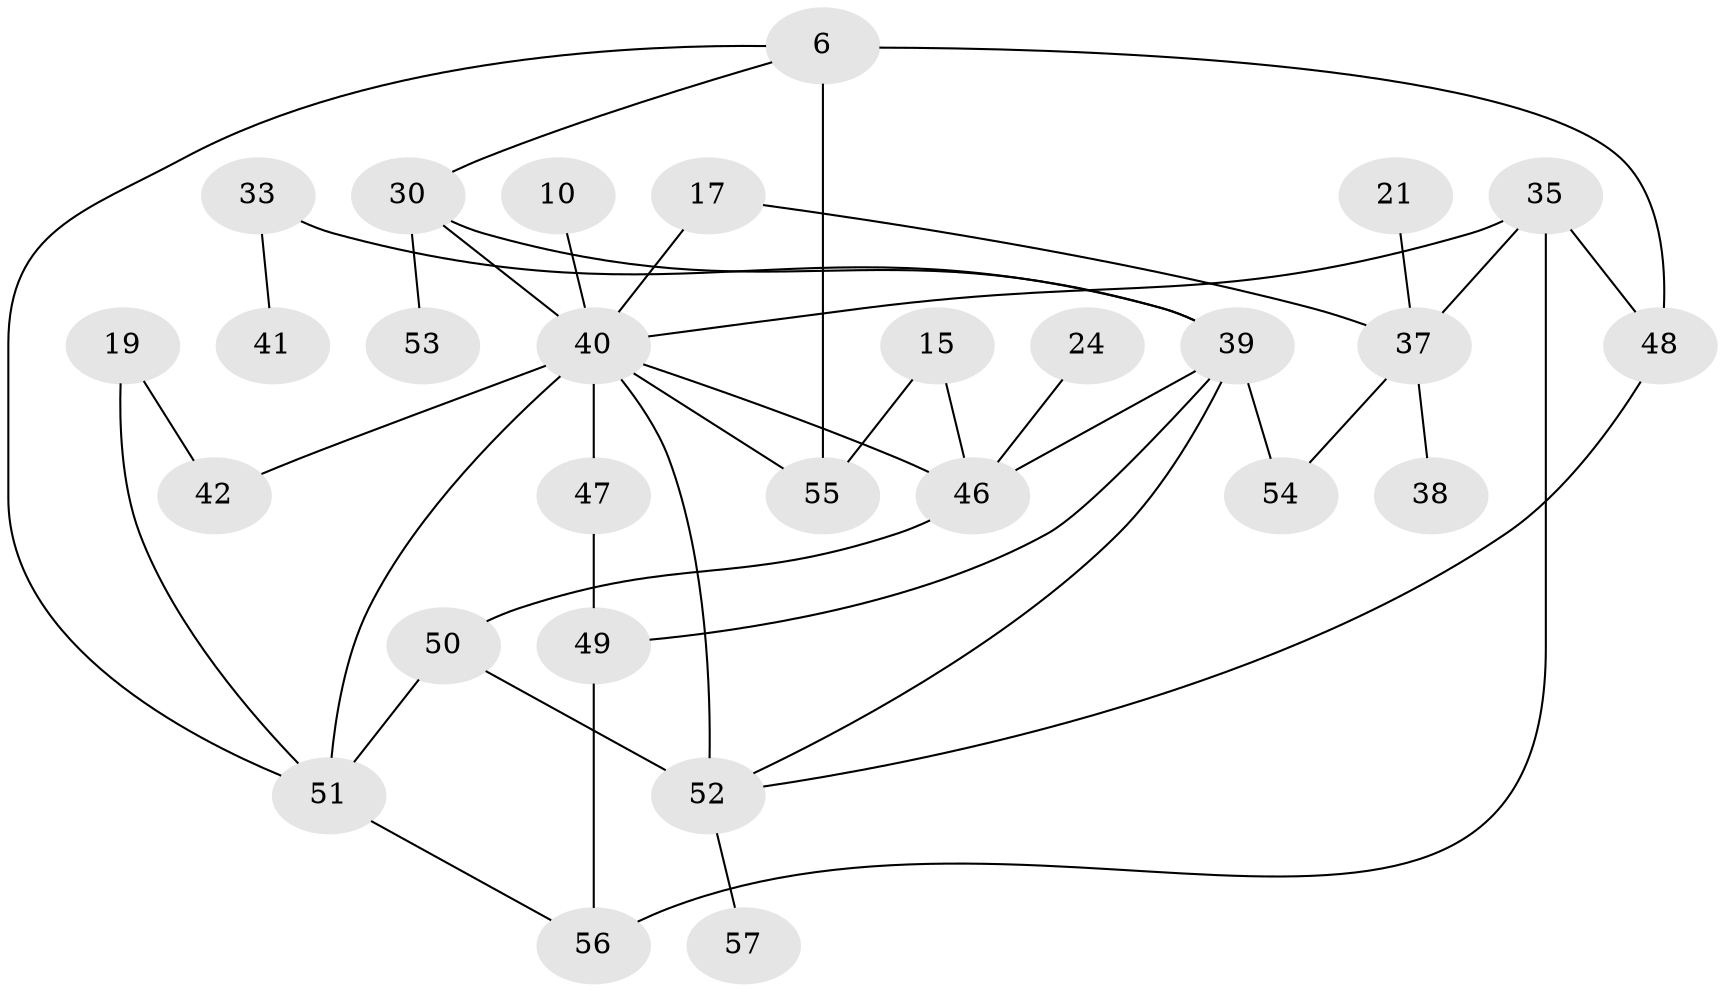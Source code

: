 // original degree distribution, {6: 0.03508771929824561, 4: 0.19298245614035087, 3: 0.24561403508771928, 7: 0.017543859649122806, 5: 0.07017543859649122, 1: 0.12280701754385964, 2: 0.3157894736842105}
// Generated by graph-tools (version 1.1) at 2025/42/03/09/25 04:42:28]
// undirected, 28 vertices, 42 edges
graph export_dot {
graph [start="1"]
  node [color=gray90,style=filled];
  6;
  10;
  15;
  17;
  19;
  21;
  24;
  30;
  33;
  35 [super="+8+18"];
  37 [super="+14"];
  38;
  39 [super="+27+28"];
  40 [super="+5+34"];
  41;
  42;
  46 [super="+22"];
  47 [super="+45"];
  48 [super="+23+31"];
  49 [super="+26+16"];
  50 [super="+36"];
  51 [super="+44+9"];
  52 [super="+13"];
  53;
  54;
  55 [super="+2"];
  56 [super="+32"];
  57;
  6 -- 30;
  6 -- 55 [weight=2];
  6 -- 48;
  6 -- 51;
  10 -- 40;
  15 -- 55;
  15 -- 46;
  17 -- 37;
  17 -- 40;
  19 -- 42;
  19 -- 51;
  21 -- 37;
  24 -- 46;
  30 -- 53;
  30 -- 39;
  30 -- 40;
  33 -- 41;
  33 -- 39;
  35 -- 56 [weight=2];
  35 -- 37 [weight=2];
  35 -- 40;
  35 -- 48;
  37 -- 38;
  37 -- 54;
  39 -- 46;
  39 -- 49;
  39 -- 54;
  39 -- 52;
  40 -- 47 [weight=4];
  40 -- 55;
  40 -- 42;
  40 -- 46;
  40 -- 51 [weight=2];
  40 -- 52 [weight=3];
  46 -- 50 [weight=2];
  47 -- 49 [weight=2];
  48 -- 52;
  49 -- 56 [weight=2];
  50 -- 52;
  50 -- 51 [weight=2];
  51 -- 56;
  52 -- 57;
}
